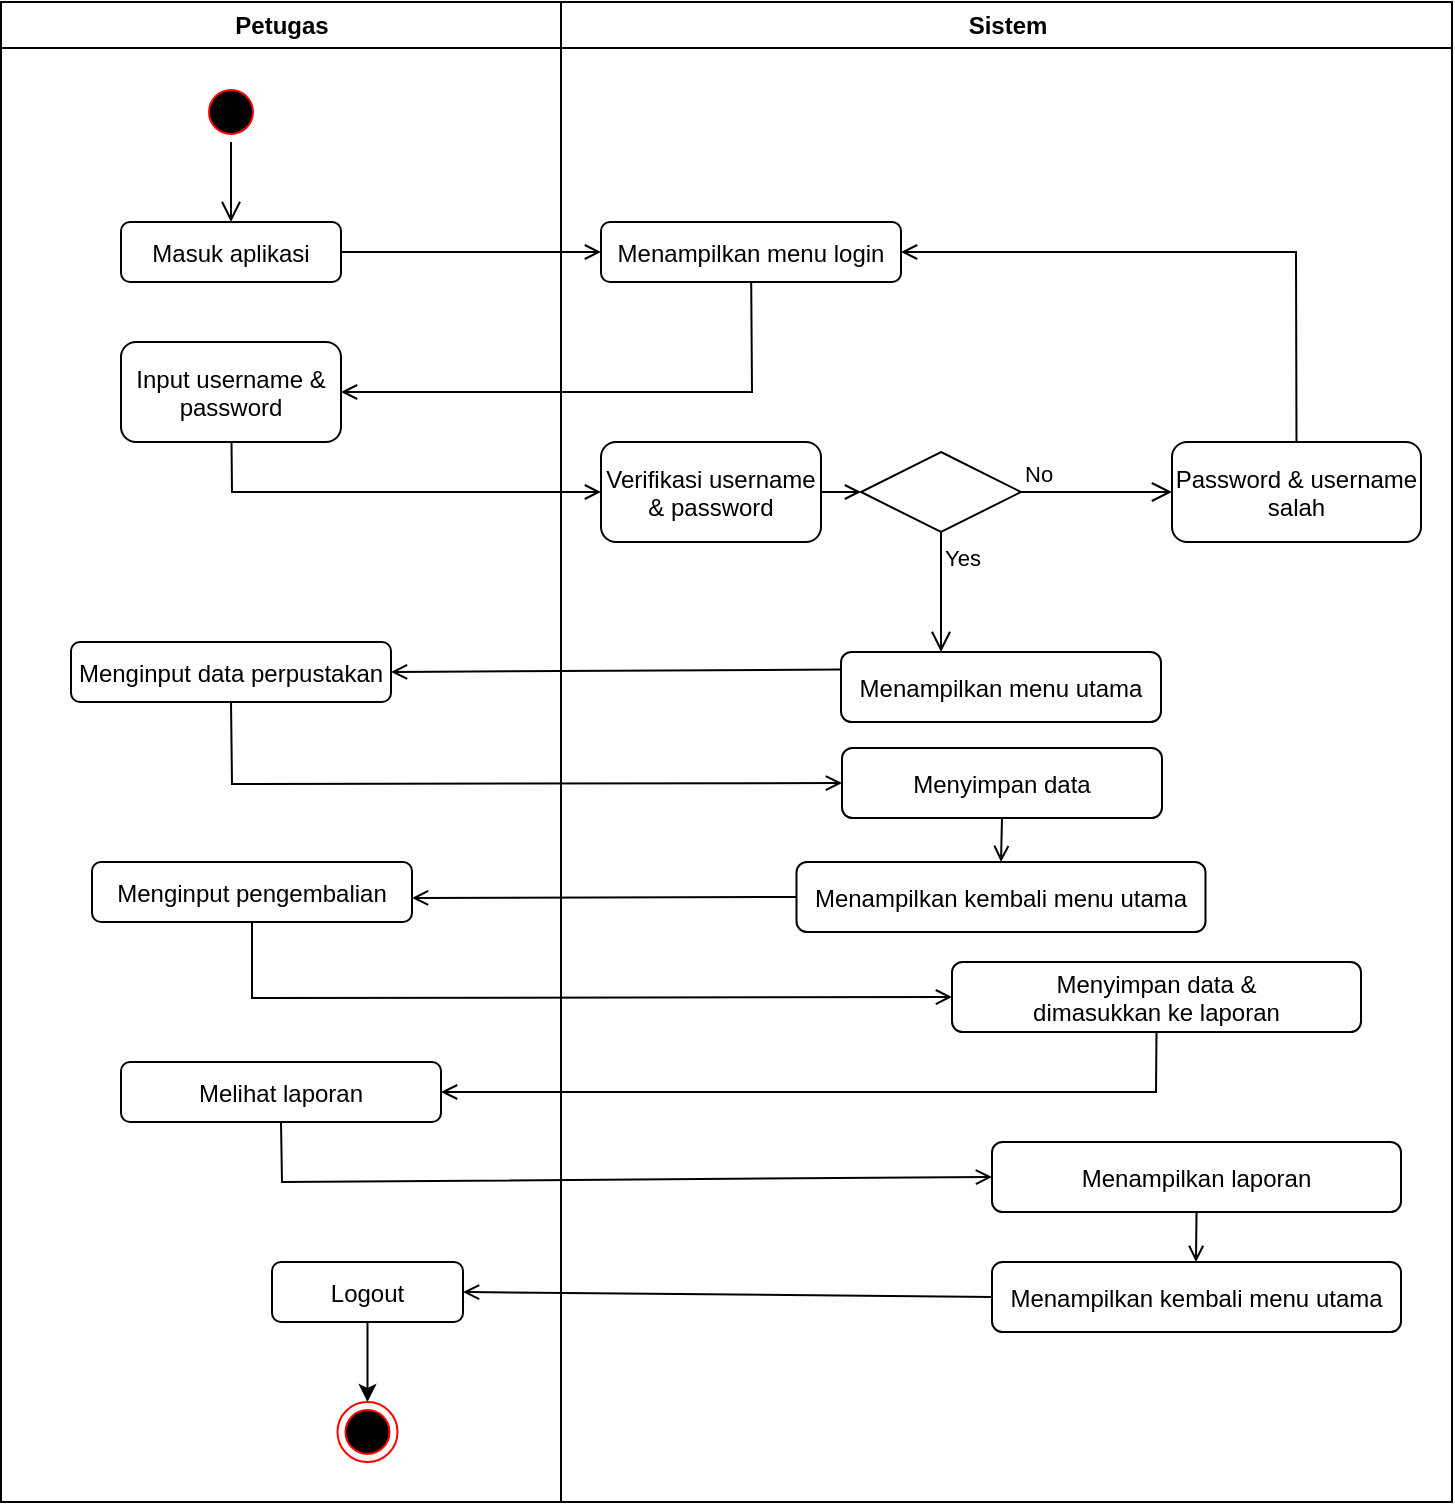<mxfile version="23.1.5" type="device">
  <diagram name="Page-1" id="e7e014a7-5840-1c2e-5031-d8a46d1fe8dd">
    <mxGraphModel dx="880" dy="468" grid="1" gridSize="10" guides="1" tooltips="1" connect="1" arrows="1" fold="1" page="1" pageScale="1" pageWidth="1169" pageHeight="826" background="none" math="0" shadow="0">
      <root>
        <mxCell id="0" />
        <mxCell id="1" parent="0" />
        <mxCell id="2" value="Petugas" style="swimlane;whiteSpace=wrap" parent="1" vertex="1">
          <mxGeometry x="164.5" y="40" width="280" height="750" as="geometry" />
        </mxCell>
        <mxCell id="5" value="" style="ellipse;shape=startState;fillColor=#000000;strokeColor=#ff0000;" parent="2" vertex="1">
          <mxGeometry x="100" y="40" width="30" height="30" as="geometry" />
        </mxCell>
        <mxCell id="6" value="" style="edgeStyle=elbowEdgeStyle;elbow=horizontal;verticalAlign=bottom;endArrow=open;endSize=8;strokeColor=#000000;endFill=1;rounded=0" parent="2" source="5" target="7" edge="1">
          <mxGeometry x="100" y="40" as="geometry">
            <mxPoint x="115" y="110" as="targetPoint" />
          </mxGeometry>
        </mxCell>
        <mxCell id="7" value="Masuk aplikasi" style="rounded=1;" parent="2" vertex="1">
          <mxGeometry x="60" y="110" width="110" height="30" as="geometry" />
        </mxCell>
        <mxCell id="8" value="Input username &amp;&#xa;password" style="rounded=1;" parent="2" vertex="1">
          <mxGeometry x="60" y="170" width="110" height="50" as="geometry" />
        </mxCell>
        <mxCell id="eyDJsAJmPdm4lPgtzFDj-45" value="Menginput data perpustakan" style="rounded=1;" parent="2" vertex="1">
          <mxGeometry x="35" y="320" width="160" height="30" as="geometry" />
        </mxCell>
        <mxCell id="eyDJsAJmPdm4lPgtzFDj-51" value="Menginput pengembalian" style="rounded=1;" parent="2" vertex="1">
          <mxGeometry x="45.5" y="430" width="160" height="30" as="geometry" />
        </mxCell>
        <mxCell id="eyDJsAJmPdm4lPgtzFDj-55" value="Melihat laporan" style="rounded=1;" parent="2" vertex="1">
          <mxGeometry x="60" y="530" width="160" height="30" as="geometry" />
        </mxCell>
        <mxCell id="eyDJsAJmPdm4lPgtzFDj-65" value="" style="edgeStyle=orthogonalEdgeStyle;rounded=0;orthogonalLoop=1;jettySize=auto;html=1;" parent="2" source="eyDJsAJmPdm4lPgtzFDj-61" target="eyDJsAJmPdm4lPgtzFDj-62" edge="1">
          <mxGeometry relative="1" as="geometry" />
        </mxCell>
        <mxCell id="eyDJsAJmPdm4lPgtzFDj-61" value="Logout" style="rounded=1;" parent="2" vertex="1">
          <mxGeometry x="135.5" y="630" width="95.5" height="30" as="geometry" />
        </mxCell>
        <mxCell id="eyDJsAJmPdm4lPgtzFDj-62" value="" style="ellipse;html=1;shape=endState;fillColor=#000000;strokeColor=#ff0000;" parent="2" vertex="1">
          <mxGeometry x="168.25" y="700" width="30" height="30" as="geometry" />
        </mxCell>
        <mxCell id="3" value="Sistem" style="swimlane;whiteSpace=wrap" parent="1" vertex="1">
          <mxGeometry x="444.5" y="40" width="445.5" height="750" as="geometry" />
        </mxCell>
        <mxCell id="15" value="Menampilkan menu login" style="rounded=1;" parent="3" vertex="1">
          <mxGeometry x="20" y="110" width="150" height="30" as="geometry" />
        </mxCell>
        <mxCell id="16" value="Verifikasi username&#xa;&amp; password" style="rounded=1;" parent="3" vertex="1">
          <mxGeometry x="20" y="220" width="110" height="50" as="geometry" />
        </mxCell>
        <mxCell id="21" value="" style="rhombus;" parent="3" vertex="1">
          <mxGeometry x="150" y="225" width="80" height="40" as="geometry" />
        </mxCell>
        <mxCell id="22" value="No" style="edgeStyle=elbowEdgeStyle;elbow=horizontal;align=left;verticalAlign=bottom;endArrow=open;endSize=8;strokeColor=#000000;exitX=1;exitY=0.5;endFill=1;rounded=0;entryX=0;entryY=0.5;entryDx=0;entryDy=0;exitDx=0;exitDy=0;" parent="3" source="21" target="eyDJsAJmPdm4lPgtzFDj-42" edge="1">
          <mxGeometry x="-1" relative="1" as="geometry">
            <mxPoint x="155" y="147.5" as="targetPoint" />
            <Array as="points" />
          </mxGeometry>
        </mxCell>
        <mxCell id="23" value="Yes" style="edgeStyle=elbowEdgeStyle;elbow=horizontal;align=left;verticalAlign=top;endArrow=open;endSize=8;strokeColor=#000000;endFill=1;rounded=0" parent="3" source="21" target="30" edge="1">
          <mxGeometry x="-1" relative="1" as="geometry">
            <mxPoint x="190" y="305" as="targetPoint" />
          </mxGeometry>
        </mxCell>
        <mxCell id="24" value="" style="endArrow=open;strokeColor=#000000;endFill=1;rounded=0" parent="3" source="16" target="21" edge="1">
          <mxGeometry relative="1" as="geometry" />
        </mxCell>
        <mxCell id="30" value="Menampilkan menu utama" style="rounded=1;" parent="3" vertex="1">
          <mxGeometry x="140" y="325" width="160" height="35" as="geometry" />
        </mxCell>
        <mxCell id="eyDJsAJmPdm4lPgtzFDj-42" value="Password &amp; username&#xa;salah" style="rounded=1;" parent="3" vertex="1">
          <mxGeometry x="305.5" y="220" width="124.5" height="50" as="geometry" />
        </mxCell>
        <mxCell id="eyDJsAJmPdm4lPgtzFDj-43" value="" style="endArrow=open;strokeColor=#000000;endFill=1;rounded=0;entryX=1;entryY=0.5;entryDx=0;entryDy=0;exitX=0.5;exitY=0;exitDx=0;exitDy=0;" parent="3" source="eyDJsAJmPdm4lPgtzFDj-42" target="15" edge="1">
          <mxGeometry relative="1" as="geometry">
            <mxPoint x="-154.5" y="230" as="sourcePoint" />
            <mxPoint x="30.5" y="255" as="targetPoint" />
            <Array as="points">
              <mxPoint x="367.5" y="125" />
            </Array>
          </mxGeometry>
        </mxCell>
        <mxCell id="eyDJsAJmPdm4lPgtzFDj-47" value="Menyimpan data" style="rounded=1;" parent="3" vertex="1">
          <mxGeometry x="140.5" y="373" width="160" height="35" as="geometry" />
        </mxCell>
        <mxCell id="eyDJsAJmPdm4lPgtzFDj-49" value="Menampilkan kembali menu utama" style="rounded=1;" parent="3" vertex="1">
          <mxGeometry x="117.75" y="430" width="204.5" height="35" as="geometry" />
        </mxCell>
        <mxCell id="eyDJsAJmPdm4lPgtzFDj-48" value="" style="endArrow=open;strokeColor=#000000;endFill=1;rounded=0;exitX=0.5;exitY=1;exitDx=0;exitDy=0;entryX=0.5;entryY=0;entryDx=0;entryDy=0;" parent="3" source="eyDJsAJmPdm4lPgtzFDj-47" target="eyDJsAJmPdm4lPgtzFDj-49" edge="1">
          <mxGeometry relative="1" as="geometry">
            <mxPoint x="140" y="255" as="sourcePoint" />
            <mxPoint x="225.5" y="430" as="targetPoint" />
          </mxGeometry>
        </mxCell>
        <mxCell id="eyDJsAJmPdm4lPgtzFDj-53" value="Menyimpan data &amp;&#xa;dimasukkan ke laporan" style="rounded=1;" parent="3" vertex="1">
          <mxGeometry x="195.5" y="480" width="204.5" height="35" as="geometry" />
        </mxCell>
        <mxCell id="eyDJsAJmPdm4lPgtzFDj-57" value="Menampilkan laporan" style="rounded=1;" parent="3" vertex="1">
          <mxGeometry x="215.5" y="570" width="204.5" height="35" as="geometry" />
        </mxCell>
        <mxCell id="eyDJsAJmPdm4lPgtzFDj-58" value="" style="endArrow=open;strokeColor=#000000;endFill=1;rounded=0;exitX=0.5;exitY=1;exitDx=0;exitDy=0;" parent="3" source="eyDJsAJmPdm4lPgtzFDj-57" edge="1">
          <mxGeometry relative="1" as="geometry">
            <mxPoint x="231" y="418" as="sourcePoint" />
            <mxPoint x="317.5" y="630" as="targetPoint" />
          </mxGeometry>
        </mxCell>
        <mxCell id="eyDJsAJmPdm4lPgtzFDj-59" value="Menampilkan kembali menu utama" style="rounded=1;" parent="3" vertex="1">
          <mxGeometry x="215.5" y="630" width="204.5" height="35" as="geometry" />
        </mxCell>
        <mxCell id="eyDJsAJmPdm4lPgtzFDj-41" value="" style="endArrow=open;strokeColor=#000000;endFill=1;rounded=0;exitX=1;exitY=0.5;exitDx=0;exitDy=0;entryX=0;entryY=0.5;entryDx=0;entryDy=0;" parent="1" source="7" target="15" edge="1">
          <mxGeometry relative="1" as="geometry">
            <mxPoint x="289.5" y="210" as="sourcePoint" />
            <mxPoint x="289.5" y="270" as="targetPoint" />
          </mxGeometry>
        </mxCell>
        <mxCell id="17" value="" style="endArrow=open;strokeColor=#000000;endFill=1;rounded=0;entryX=1;entryY=0.5;entryDx=0;entryDy=0;" parent="1" source="15" target="8" edge="1">
          <mxGeometry relative="1" as="geometry">
            <Array as="points">
              <mxPoint x="540" y="235" />
            </Array>
          </mxGeometry>
        </mxCell>
        <mxCell id="11" value="" style="endArrow=open;strokeColor=#000000;endFill=1;rounded=0;entryX=0;entryY=0.5;entryDx=0;entryDy=0;" parent="1" source="8" target="16" edge="1">
          <mxGeometry relative="1" as="geometry">
            <Array as="points">
              <mxPoint x="280" y="285" />
            </Array>
          </mxGeometry>
        </mxCell>
        <mxCell id="eyDJsAJmPdm4lPgtzFDj-44" value="" style="endArrow=open;strokeColor=#000000;endFill=1;rounded=0;entryX=1;entryY=0.5;entryDx=0;entryDy=0;exitX=0;exitY=0.25;exitDx=0;exitDy=0;" parent="1" source="30" target="eyDJsAJmPdm4lPgtzFDj-45" edge="1">
          <mxGeometry relative="1" as="geometry">
            <mxPoint x="550" y="190" as="sourcePoint" />
            <mxPoint x="345" y="245" as="targetPoint" />
            <Array as="points" />
          </mxGeometry>
        </mxCell>
        <mxCell id="eyDJsAJmPdm4lPgtzFDj-46" value="" style="endArrow=open;strokeColor=#000000;endFill=1;rounded=0;exitX=0.5;exitY=1;exitDx=0;exitDy=0;entryX=0;entryY=0.5;entryDx=0;entryDy=0;" parent="1" source="eyDJsAJmPdm4lPgtzFDj-45" target="eyDJsAJmPdm4lPgtzFDj-47" edge="1">
          <mxGeometry relative="1" as="geometry">
            <mxPoint x="290" y="270" as="sourcePoint" />
            <mxPoint x="480" y="420" as="targetPoint" />
            <Array as="points">
              <mxPoint x="280" y="431" />
            </Array>
          </mxGeometry>
        </mxCell>
        <mxCell id="eyDJsAJmPdm4lPgtzFDj-50" value="" style="endArrow=open;strokeColor=#000000;endFill=1;rounded=0;exitX=0;exitY=0.5;exitDx=0;exitDy=0;" parent="1" source="eyDJsAJmPdm4lPgtzFDj-49" edge="1">
          <mxGeometry relative="1" as="geometry">
            <mxPoint x="595" y="384" as="sourcePoint" />
            <mxPoint x="370" y="488" as="targetPoint" />
            <Array as="points" />
          </mxGeometry>
        </mxCell>
        <mxCell id="eyDJsAJmPdm4lPgtzFDj-52" value="" style="endArrow=open;strokeColor=#000000;endFill=1;rounded=0;exitX=0.5;exitY=1;exitDx=0;exitDy=0;entryX=0;entryY=0.5;entryDx=0;entryDy=0;" parent="1" source="eyDJsAJmPdm4lPgtzFDj-51" target="eyDJsAJmPdm4lPgtzFDj-53" edge="1">
          <mxGeometry relative="1" as="geometry">
            <mxPoint x="290" y="400" as="sourcePoint" />
            <mxPoint x="630" y="540" as="targetPoint" />
            <Array as="points">
              <mxPoint x="290" y="538" />
            </Array>
          </mxGeometry>
        </mxCell>
        <mxCell id="eyDJsAJmPdm4lPgtzFDj-54" value="" style="endArrow=open;strokeColor=#000000;endFill=1;rounded=0;exitX=0.5;exitY=1;exitDx=0;exitDy=0;entryX=1;entryY=0.5;entryDx=0;entryDy=0;" parent="1" source="eyDJsAJmPdm4lPgtzFDj-53" target="eyDJsAJmPdm4lPgtzFDj-55" edge="1">
          <mxGeometry relative="1" as="geometry">
            <mxPoint x="760" y="560" as="sourcePoint" />
            <mxPoint x="480" y="610" as="targetPoint" />
            <Array as="points">
              <mxPoint x="742" y="585" />
            </Array>
          </mxGeometry>
        </mxCell>
        <mxCell id="eyDJsAJmPdm4lPgtzFDj-56" value="" style="endArrow=open;strokeColor=#000000;endFill=1;rounded=0;exitX=0.5;exitY=1;exitDx=0;exitDy=0;entryX=0;entryY=0.5;entryDx=0;entryDy=0;" parent="1" source="eyDJsAJmPdm4lPgtzFDj-55" target="eyDJsAJmPdm4lPgtzFDj-57" edge="1">
          <mxGeometry relative="1" as="geometry">
            <mxPoint x="300" y="510" as="sourcePoint" />
            <mxPoint x="680" y="620" as="targetPoint" />
            <Array as="points">
              <mxPoint x="305" y="630" />
            </Array>
          </mxGeometry>
        </mxCell>
        <mxCell id="eyDJsAJmPdm4lPgtzFDj-60" value="" style="endArrow=open;strokeColor=#000000;endFill=1;rounded=0;exitX=0;exitY=0.5;exitDx=0;exitDy=0;entryX=1;entryY=0.5;entryDx=0;entryDy=0;" parent="1" source="eyDJsAJmPdm4lPgtzFDj-59" target="eyDJsAJmPdm4lPgtzFDj-61" edge="1">
          <mxGeometry relative="1" as="geometry">
            <mxPoint x="572" y="498" as="sourcePoint" />
            <mxPoint x="410" y="688" as="targetPoint" />
            <Array as="points" />
          </mxGeometry>
        </mxCell>
      </root>
    </mxGraphModel>
  </diagram>
</mxfile>

